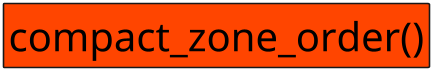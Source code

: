 @startuml
scale 1/2

skinparam Component {
    Style rectangle
    FontSize 80
    BorderThickness 3.2
    BackgroundColor OrangeRed
}

[compact_zone_order()]
@enduml
